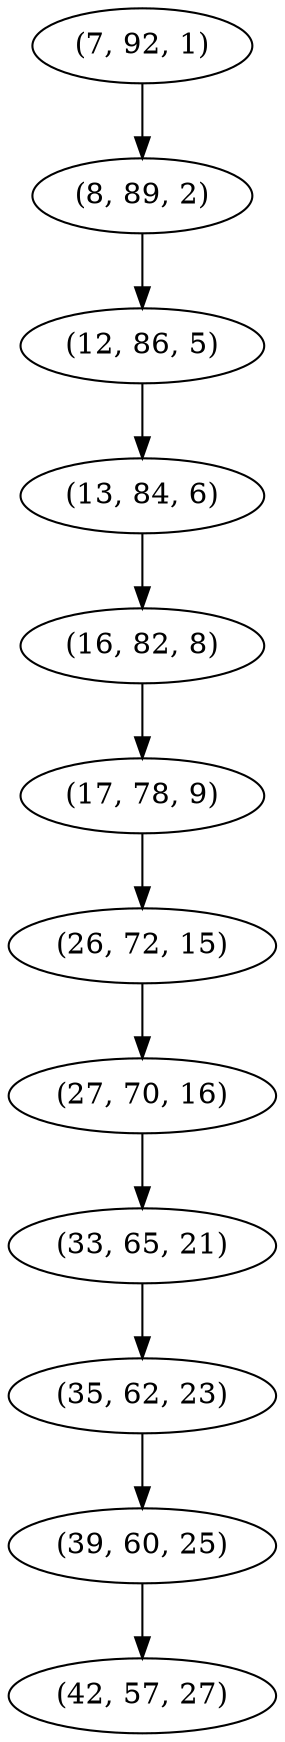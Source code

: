 digraph tree {
    "(7, 92, 1)";
    "(8, 89, 2)";
    "(12, 86, 5)";
    "(13, 84, 6)";
    "(16, 82, 8)";
    "(17, 78, 9)";
    "(26, 72, 15)";
    "(27, 70, 16)";
    "(33, 65, 21)";
    "(35, 62, 23)";
    "(39, 60, 25)";
    "(42, 57, 27)";
    "(7, 92, 1)" -> "(8, 89, 2)";
    "(8, 89, 2)" -> "(12, 86, 5)";
    "(12, 86, 5)" -> "(13, 84, 6)";
    "(13, 84, 6)" -> "(16, 82, 8)";
    "(16, 82, 8)" -> "(17, 78, 9)";
    "(17, 78, 9)" -> "(26, 72, 15)";
    "(26, 72, 15)" -> "(27, 70, 16)";
    "(27, 70, 16)" -> "(33, 65, 21)";
    "(33, 65, 21)" -> "(35, 62, 23)";
    "(35, 62, 23)" -> "(39, 60, 25)";
    "(39, 60, 25)" -> "(42, 57, 27)";
}
